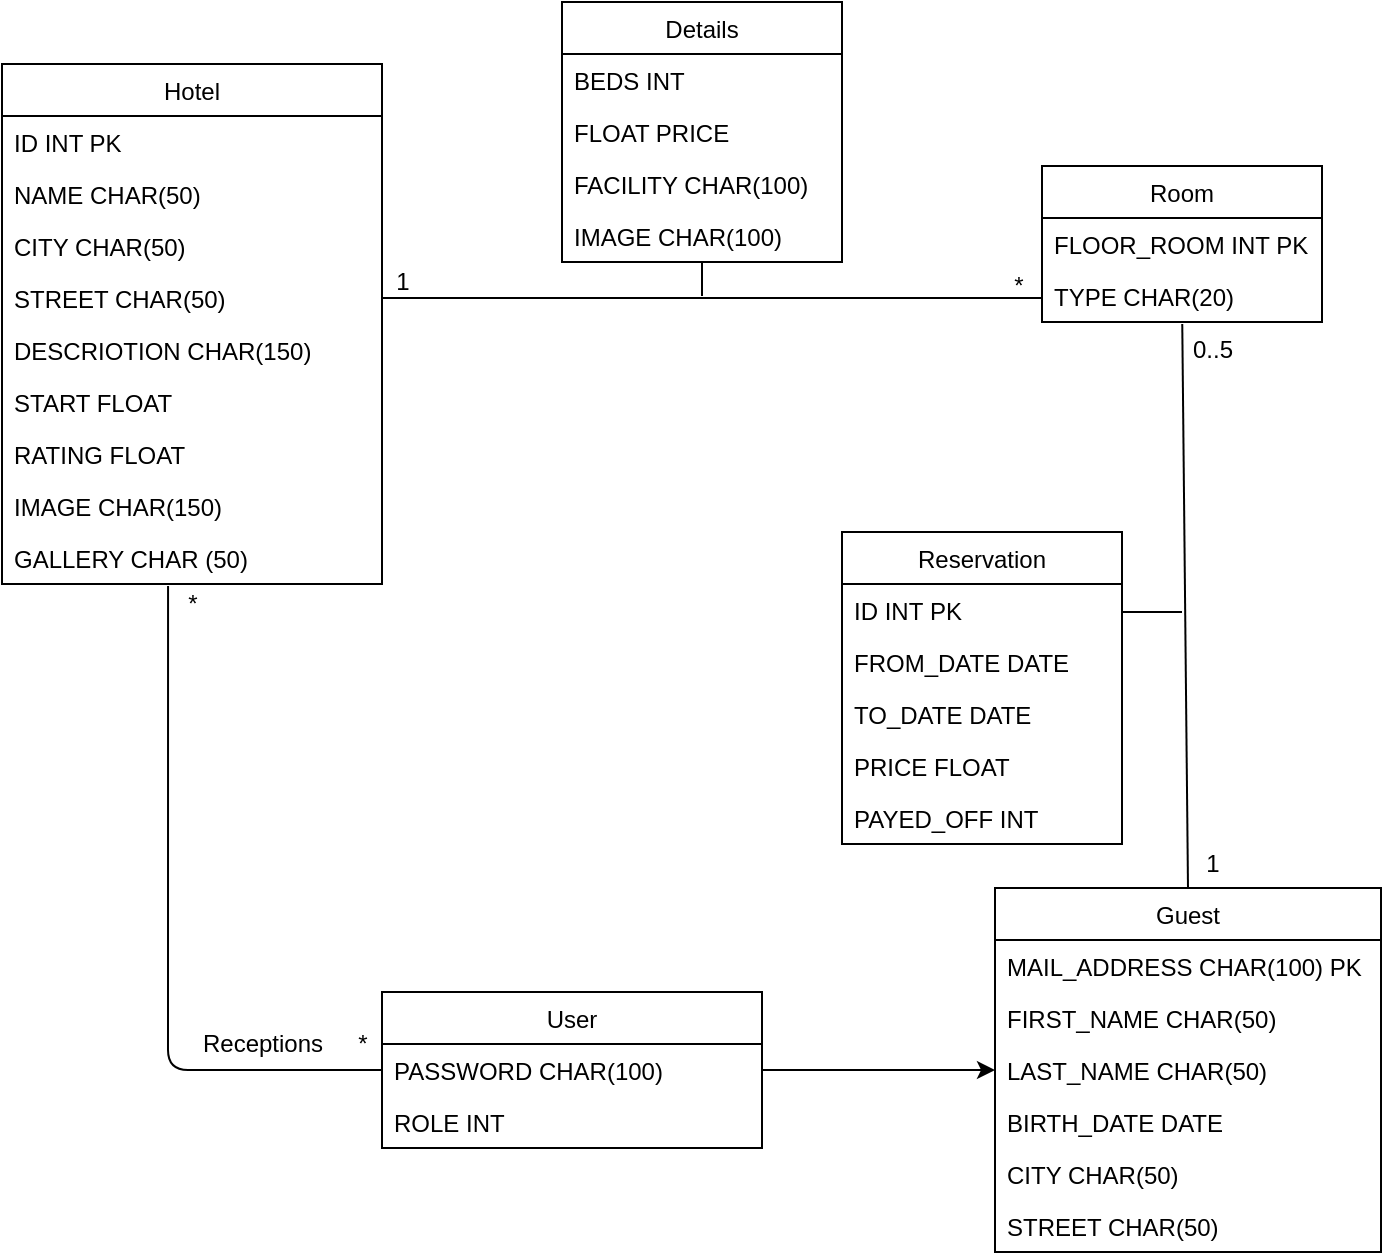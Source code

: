 <mxfile version="13.9.5" type="device"><diagram id="maS163tH-vl-qP8w1FBv" name="Page-1"><mxGraphModel dx="932" dy="711" grid="1" gridSize="10" guides="1" tooltips="1" connect="1" arrows="1" fold="1" page="1" pageScale="1" pageWidth="1169" pageHeight="827" math="0" shadow="0"><root><mxCell id="0"/><mxCell id="1" parent="0"/><mxCell id="X2b1yoW7TA3mdnUqVjxy-8" value="Hotel" style="swimlane;fontStyle=0;childLayout=stackLayout;horizontal=1;startSize=26;fillColor=none;horizontalStack=0;resizeParent=1;resizeParentMax=0;resizeLast=0;collapsible=1;marginBottom=0;" parent="1" vertex="1"><mxGeometry x="200" y="86" width="190" height="260" as="geometry"><mxRectangle x="200" y="90" width="60" height="26" as="alternateBounds"/></mxGeometry></mxCell><mxCell id="X2b1yoW7TA3mdnUqVjxy-9" value="ID INT PK" style="text;strokeColor=none;fillColor=none;align=left;verticalAlign=top;spacingLeft=4;spacingRight=4;overflow=hidden;rotatable=0;points=[[0,0.5],[1,0.5]];portConstraint=eastwest;" parent="X2b1yoW7TA3mdnUqVjxy-8" vertex="1"><mxGeometry y="26" width="190" height="26" as="geometry"/></mxCell><mxCell id="X2b1yoW7TA3mdnUqVjxy-10" value="NAME CHAR(50)" style="text;strokeColor=none;fillColor=none;align=left;verticalAlign=top;spacingLeft=4;spacingRight=4;overflow=hidden;rotatable=0;points=[[0,0.5],[1,0.5]];portConstraint=eastwest;" parent="X2b1yoW7TA3mdnUqVjxy-8" vertex="1"><mxGeometry y="52" width="190" height="26" as="geometry"/></mxCell><mxCell id="X2b1yoW7TA3mdnUqVjxy-11" value="CITY CHAR(50)" style="text;strokeColor=none;fillColor=none;align=left;verticalAlign=top;spacingLeft=4;spacingRight=4;overflow=hidden;rotatable=0;points=[[0,0.5],[1,0.5]];portConstraint=eastwest;" parent="X2b1yoW7TA3mdnUqVjxy-8" vertex="1"><mxGeometry y="78" width="190" height="26" as="geometry"/></mxCell><mxCell id="X2b1yoW7TA3mdnUqVjxy-12" value="STREET CHAR(50)" style="text;strokeColor=none;fillColor=none;align=left;verticalAlign=top;spacingLeft=4;spacingRight=4;overflow=hidden;rotatable=0;points=[[0,0.5],[1,0.5]];portConstraint=eastwest;" parent="X2b1yoW7TA3mdnUqVjxy-8" vertex="1"><mxGeometry y="104" width="190" height="26" as="geometry"/></mxCell><mxCell id="X2b1yoW7TA3mdnUqVjxy-14" value="DESCRIOTION CHAR(150)" style="text;strokeColor=none;fillColor=none;align=left;verticalAlign=top;spacingLeft=4;spacingRight=4;overflow=hidden;rotatable=0;points=[[0,0.5],[1,0.5]];portConstraint=eastwest;" parent="X2b1yoW7TA3mdnUqVjxy-8" vertex="1"><mxGeometry y="130" width="190" height="26" as="geometry"/></mxCell><mxCell id="X2b1yoW7TA3mdnUqVjxy-15" value="START FLOAT" style="text;strokeColor=none;fillColor=none;align=left;verticalAlign=top;spacingLeft=4;spacingRight=4;overflow=hidden;rotatable=0;points=[[0,0.5],[1,0.5]];portConstraint=eastwest;" parent="X2b1yoW7TA3mdnUqVjxy-8" vertex="1"><mxGeometry y="156" width="190" height="26" as="geometry"/></mxCell><mxCell id="X2b1yoW7TA3mdnUqVjxy-16" value="RATING FLOAT" style="text;strokeColor=none;fillColor=none;align=left;verticalAlign=top;spacingLeft=4;spacingRight=4;overflow=hidden;rotatable=0;points=[[0,0.5],[1,0.5]];portConstraint=eastwest;" parent="X2b1yoW7TA3mdnUqVjxy-8" vertex="1"><mxGeometry y="182" width="190" height="26" as="geometry"/></mxCell><mxCell id="XEgJtL0DZB2ohANfX6Je-1" value="IMAGE CHAR(150)&#10;" style="text;strokeColor=none;fillColor=none;align=left;verticalAlign=top;spacingLeft=4;spacingRight=4;overflow=hidden;rotatable=0;points=[[0,0.5],[1,0.5]];portConstraint=eastwest;" vertex="1" parent="X2b1yoW7TA3mdnUqVjxy-8"><mxGeometry y="208" width="190" height="26" as="geometry"/></mxCell><mxCell id="XEgJtL0DZB2ohANfX6Je-2" value="GALLERY CHAR (50)" style="text;strokeColor=none;fillColor=none;align=left;verticalAlign=top;spacingLeft=4;spacingRight=4;overflow=hidden;rotatable=0;points=[[0,0.5],[1,0.5]];portConstraint=eastwest;" vertex="1" parent="X2b1yoW7TA3mdnUqVjxy-8"><mxGeometry y="234" width="190" height="26" as="geometry"/></mxCell><mxCell id="X2b1yoW7TA3mdnUqVjxy-44" value="" style="endArrow=none;html=1;entryX=0;entryY=0.5;entryDx=0;entryDy=0;exitX=1;exitY=0.5;exitDx=0;exitDy=0;" parent="1" source="X2b1yoW7TA3mdnUqVjxy-12" edge="1"><mxGeometry width="50" height="50" relative="1" as="geometry"><mxPoint x="440" y="240" as="sourcePoint"/><mxPoint x="720" y="203" as="targetPoint"/></mxGeometry></mxCell><mxCell id="yxmCePCaEjVPO9aXC7Sq-5" value="Room" style="swimlane;fontStyle=0;childLayout=stackLayout;horizontal=1;startSize=26;fillColor=none;horizontalStack=0;resizeParent=1;resizeParentMax=0;resizeLast=0;collapsible=1;marginBottom=0;" parent="1" vertex="1"><mxGeometry x="720" y="137" width="140" height="78" as="geometry"/></mxCell><mxCell id="yxmCePCaEjVPO9aXC7Sq-6" value="FLOOR_ROOM INT PK" style="text;strokeColor=none;fillColor=none;align=left;verticalAlign=top;spacingLeft=4;spacingRight=4;overflow=hidden;rotatable=0;points=[[0,0.5],[1,0.5]];portConstraint=eastwest;" parent="yxmCePCaEjVPO9aXC7Sq-5" vertex="1"><mxGeometry y="26" width="140" height="26" as="geometry"/></mxCell><mxCell id="yxmCePCaEjVPO9aXC7Sq-7" value="TYPE CHAR(20)" style="text;strokeColor=none;fillColor=none;align=left;verticalAlign=top;spacingLeft=4;spacingRight=4;overflow=hidden;rotatable=0;points=[[0,0.5],[1,0.5]];portConstraint=eastwest;" parent="yxmCePCaEjVPO9aXC7Sq-5" vertex="1"><mxGeometry y="52" width="140" height="26" as="geometry"/></mxCell><mxCell id="X2b1yoW7TA3mdnUqVjxy-46" value="1" style="text;html=1;align=center;verticalAlign=middle;resizable=0;points=[];autosize=1;" parent="1" vertex="1"><mxGeometry x="390" y="185" width="20" height="20" as="geometry"/></mxCell><mxCell id="X2b1yoW7TA3mdnUqVjxy-47" value="*" style="text;html=1;align=center;verticalAlign=middle;resizable=0;points=[];autosize=1;" parent="1" vertex="1"><mxGeometry x="698" y="187" width="20" height="20" as="geometry"/></mxCell><mxCell id="X2b1yoW7TA3mdnUqVjxy-35" value="User" style="swimlane;fontStyle=0;childLayout=stackLayout;horizontal=1;startSize=26;fillColor=none;horizontalStack=0;resizeParent=1;resizeParentMax=0;resizeLast=0;collapsible=1;marginBottom=0;" parent="1" vertex="1"><mxGeometry x="390" y="550" width="190" height="78" as="geometry"/></mxCell><mxCell id="X2b1yoW7TA3mdnUqVjxy-37" value="PASSWORD CHAR(100)" style="text;strokeColor=none;fillColor=none;align=left;verticalAlign=top;spacingLeft=4;spacingRight=4;overflow=hidden;rotatable=0;points=[[0,0.5],[1,0.5]];portConstraint=eastwest;" parent="X2b1yoW7TA3mdnUqVjxy-35" vertex="1"><mxGeometry y="26" width="190" height="26" as="geometry"/></mxCell><mxCell id="X2b1yoW7TA3mdnUqVjxy-43" value="ROLE INT" style="text;strokeColor=none;fillColor=none;align=left;verticalAlign=top;spacingLeft=4;spacingRight=4;overflow=hidden;rotatable=0;points=[[0,0.5],[1,0.5]];portConstraint=eastwest;" parent="X2b1yoW7TA3mdnUqVjxy-35" vertex="1"><mxGeometry y="52" width="190" height="26" as="geometry"/></mxCell><mxCell id="X2b1yoW7TA3mdnUqVjxy-48" value="" style="endArrow=none;html=1;exitX=0.5;exitY=0;exitDx=0;exitDy=0;" parent="1" source="89xl9yEO4fmwS0LhBZ0i-8" edge="1"><mxGeometry width="50" height="50" relative="1" as="geometry"><mxPoint x="610" y="580" as="sourcePoint"/><mxPoint x="790.132" y="216" as="targetPoint"/></mxGeometry></mxCell><mxCell id="X2b1yoW7TA3mdnUqVjxy-50" value="" style="endArrow=none;html=1;" parent="1" edge="1"><mxGeometry width="50" height="50" relative="1" as="geometry"><mxPoint x="760" y="360" as="sourcePoint"/><mxPoint x="790" y="360" as="targetPoint"/></mxGeometry></mxCell><mxCell id="X2b1yoW7TA3mdnUqVjxy-26" value="Reservation" style="swimlane;fontStyle=0;childLayout=stackLayout;horizontal=1;startSize=26;fillColor=none;horizontalStack=0;resizeParent=1;resizeParentMax=0;resizeLast=0;collapsible=1;marginBottom=0;" parent="1" vertex="1"><mxGeometry x="620" y="320" width="140" height="156" as="geometry"/></mxCell><mxCell id="fwZ4SOxJgn5n5gzkUMwS-15" value="ID INT PK" style="text;strokeColor=none;fillColor=none;align=left;verticalAlign=top;spacingLeft=4;spacingRight=4;overflow=hidden;rotatable=0;points=[[0,0.5],[1,0.5]];portConstraint=eastwest;" parent="X2b1yoW7TA3mdnUqVjxy-26" vertex="1"><mxGeometry y="26" width="140" height="26" as="geometry"/></mxCell><mxCell id="X2b1yoW7TA3mdnUqVjxy-27" value="FROM_DATE DATE" style="text;strokeColor=none;fillColor=none;align=left;verticalAlign=top;spacingLeft=4;spacingRight=4;overflow=hidden;rotatable=0;points=[[0,0.5],[1,0.5]];portConstraint=eastwest;" parent="X2b1yoW7TA3mdnUqVjxy-26" vertex="1"><mxGeometry y="52" width="140" height="26" as="geometry"/></mxCell><mxCell id="X2b1yoW7TA3mdnUqVjxy-28" value="TO_DATE DATE" style="text;strokeColor=none;fillColor=none;align=left;verticalAlign=top;spacingLeft=4;spacingRight=4;overflow=hidden;rotatable=0;points=[[0,0.5],[1,0.5]];portConstraint=eastwest;" parent="X2b1yoW7TA3mdnUqVjxy-26" vertex="1"><mxGeometry y="78" width="140" height="26" as="geometry"/></mxCell><mxCell id="XEgJtL0DZB2ohANfX6Je-5" value="PRICE FLOAT" style="text;strokeColor=none;fillColor=none;align=left;verticalAlign=top;spacingLeft=4;spacingRight=4;overflow=hidden;rotatable=0;points=[[0,0.5],[1,0.5]];portConstraint=eastwest;" vertex="1" parent="X2b1yoW7TA3mdnUqVjxy-26"><mxGeometry y="104" width="140" height="26" as="geometry"/></mxCell><mxCell id="XEgJtL0DZB2ohANfX6Je-3" value="PAYED_OFF INT" style="text;strokeColor=none;fillColor=none;align=left;verticalAlign=top;spacingLeft=4;spacingRight=4;overflow=hidden;rotatable=0;points=[[0,0.5],[1,0.5]];portConstraint=eastwest;" vertex="1" parent="X2b1yoW7TA3mdnUqVjxy-26"><mxGeometry y="130" width="140" height="26" as="geometry"/></mxCell><mxCell id="X2b1yoW7TA3mdnUqVjxy-52" value="0..5" style="text;html=1;align=center;verticalAlign=middle;resizable=0;points=[];autosize=1;" parent="1" vertex="1"><mxGeometry x="785" y="219" width="40" height="20" as="geometry"/></mxCell><mxCell id="X2b1yoW7TA3mdnUqVjxy-53" value="1" style="text;html=1;align=center;verticalAlign=middle;resizable=0;points=[];autosize=1;" parent="1" vertex="1"><mxGeometry x="795" y="476" width="20" height="20" as="geometry"/></mxCell><mxCell id="X2b1yoW7TA3mdnUqVjxy-54" value="" style="endArrow=none;html=1;entryX=0;entryY=0.5;entryDx=0;entryDy=0;exitX=0.437;exitY=1.038;exitDx=0;exitDy=0;exitPerimeter=0;" parent="1" source="XEgJtL0DZB2ohANfX6Je-2" target="X2b1yoW7TA3mdnUqVjxy-37" edge="1"><mxGeometry width="50" height="50" relative="1" as="geometry"><mxPoint x="260" y="410" as="sourcePoint"/><mxPoint x="390.0" y="561" as="targetPoint"/><Array as="points"><mxPoint x="283" y="589"/></Array></mxGeometry></mxCell><mxCell id="X2b1yoW7TA3mdnUqVjxy-55" value="*" style="text;html=1;align=center;verticalAlign=middle;resizable=0;points=[];autosize=1;" parent="1" vertex="1"><mxGeometry x="285" y="346" width="20" height="20" as="geometry"/></mxCell><mxCell id="X2b1yoW7TA3mdnUqVjxy-56" value="*" style="text;html=1;align=center;verticalAlign=middle;resizable=0;points=[];autosize=1;" parent="1" vertex="1"><mxGeometry x="370" y="566" width="20" height="20" as="geometry"/></mxCell><mxCell id="X2b1yoW7TA3mdnUqVjxy-61" value="Receptions" style="text;html=1;align=center;verticalAlign=middle;resizable=0;points=[];autosize=1;" parent="1" vertex="1"><mxGeometry x="290" y="566" width="80" height="20" as="geometry"/></mxCell><mxCell id="89xl9yEO4fmwS0LhBZ0i-8" value="Guest" style="swimlane;fontStyle=0;childLayout=stackLayout;horizontal=1;startSize=26;fillColor=none;horizontalStack=0;resizeParent=1;resizeParentMax=0;resizeLast=0;collapsible=1;marginBottom=0;" parent="1" vertex="1"><mxGeometry x="696.5" y="498" width="193" height="182" as="geometry"/></mxCell><mxCell id="89xl9yEO4fmwS0LhBZ0i-9" value="MAIL_ADDRESS CHAR(100) PK" style="text;strokeColor=none;fillColor=none;align=left;verticalAlign=top;spacingLeft=4;spacingRight=4;overflow=hidden;rotatable=0;points=[[0,0.5],[1,0.5]];portConstraint=eastwest;" parent="89xl9yEO4fmwS0LhBZ0i-8" vertex="1"><mxGeometry y="26" width="193" height="26" as="geometry"/></mxCell><mxCell id="89xl9yEO4fmwS0LhBZ0i-10" value="FIRST_NAME CHAR(50)" style="text;strokeColor=none;fillColor=none;align=left;verticalAlign=top;spacingLeft=4;spacingRight=4;overflow=hidden;rotatable=0;points=[[0,0.5],[1,0.5]];portConstraint=eastwest;" parent="89xl9yEO4fmwS0LhBZ0i-8" vertex="1"><mxGeometry y="52" width="193" height="26" as="geometry"/></mxCell><mxCell id="89xl9yEO4fmwS0LhBZ0i-13" value="LAST_NAME CHAR(50)" style="text;strokeColor=none;fillColor=none;align=left;verticalAlign=top;spacingLeft=4;spacingRight=4;overflow=hidden;rotatable=0;points=[[0,0.5],[1,0.5]];portConstraint=eastwest;" parent="89xl9yEO4fmwS0LhBZ0i-8" vertex="1"><mxGeometry y="78" width="193" height="26" as="geometry"/></mxCell><mxCell id="89xl9yEO4fmwS0LhBZ0i-14" value="BIRTH_DATE DATE" style="text;strokeColor=none;fillColor=none;align=left;verticalAlign=top;spacingLeft=4;spacingRight=4;overflow=hidden;rotatable=0;points=[[0,0.5],[1,0.5]];portConstraint=eastwest;" parent="89xl9yEO4fmwS0LhBZ0i-8" vertex="1"><mxGeometry y="104" width="193" height="26" as="geometry"/></mxCell><mxCell id="89xl9yEO4fmwS0LhBZ0i-15" value="CITY CHAR(50)" style="text;strokeColor=none;fillColor=none;align=left;verticalAlign=top;spacingLeft=4;spacingRight=4;overflow=hidden;rotatable=0;points=[[0,0.5],[1,0.5]];portConstraint=eastwest;" parent="89xl9yEO4fmwS0LhBZ0i-8" vertex="1"><mxGeometry y="130" width="193" height="26" as="geometry"/></mxCell><mxCell id="89xl9yEO4fmwS0LhBZ0i-16" value="STREET CHAR(50)" style="text;strokeColor=none;fillColor=none;align=left;verticalAlign=top;spacingLeft=4;spacingRight=4;overflow=hidden;rotatable=0;points=[[0,0.5],[1,0.5]];portConstraint=eastwest;" parent="89xl9yEO4fmwS0LhBZ0i-8" vertex="1"><mxGeometry y="156" width="193" height="26" as="geometry"/></mxCell><mxCell id="89xl9yEO4fmwS0LhBZ0i-18" value="" style="endArrow=classic;html=1;exitX=1;exitY=0.5;exitDx=0;exitDy=0;entryX=0;entryY=0.5;entryDx=0;entryDy=0;" parent="1" source="X2b1yoW7TA3mdnUqVjxy-37" target="89xl9yEO4fmwS0LhBZ0i-13" edge="1"><mxGeometry width="50" height="50" relative="1" as="geometry"><mxPoint x="640" y="430" as="sourcePoint"/><mxPoint x="690" y="380" as="targetPoint"/></mxGeometry></mxCell><mxCell id="fwZ4SOxJgn5n5gzkUMwS-1" value="Details" style="swimlane;fontStyle=0;childLayout=stackLayout;horizontal=1;startSize=26;fillColor=none;horizontalStack=0;resizeParent=1;resizeParentMax=0;resizeLast=0;collapsible=1;marginBottom=0;" parent="1" vertex="1"><mxGeometry x="480" y="55" width="140" height="130" as="geometry"/></mxCell><mxCell id="fwZ4SOxJgn5n5gzkUMwS-2" value="BEDS INT" style="text;strokeColor=none;fillColor=none;align=left;verticalAlign=top;spacingLeft=4;spacingRight=4;overflow=hidden;rotatable=0;points=[[0,0.5],[1,0.5]];portConstraint=eastwest;" parent="fwZ4SOxJgn5n5gzkUMwS-1" vertex="1"><mxGeometry y="26" width="140" height="26" as="geometry"/></mxCell><mxCell id="fwZ4SOxJgn5n5gzkUMwS-3" value="FLOAT PRICE" style="text;strokeColor=none;fillColor=none;align=left;verticalAlign=top;spacingLeft=4;spacingRight=4;overflow=hidden;rotatable=0;points=[[0,0.5],[1,0.5]];portConstraint=eastwest;" parent="fwZ4SOxJgn5n5gzkUMwS-1" vertex="1"><mxGeometry y="52" width="140" height="26" as="geometry"/></mxCell><mxCell id="fwZ4SOxJgn5n5gzkUMwS-9" value="FACILITY CHAR(100)" style="text;strokeColor=none;fillColor=none;align=left;verticalAlign=top;spacingLeft=4;spacingRight=4;overflow=hidden;rotatable=0;points=[[0,0.5],[1,0.5]];portConstraint=eastwest;" parent="fwZ4SOxJgn5n5gzkUMwS-1" vertex="1"><mxGeometry y="78" width="140" height="26" as="geometry"/></mxCell><mxCell id="fwZ4SOxJgn5n5gzkUMwS-5" value="IMAGE CHAR(100)" style="text;strokeColor=none;fillColor=none;align=left;verticalAlign=top;spacingLeft=4;spacingRight=4;overflow=hidden;rotatable=0;points=[[0,0.5],[1,0.5]];portConstraint=eastwest;" parent="fwZ4SOxJgn5n5gzkUMwS-1" vertex="1"><mxGeometry y="104" width="140" height="26" as="geometry"/></mxCell><mxCell id="fwZ4SOxJgn5n5gzkUMwS-10" value="" style="endArrow=none;html=1;entryX=0.5;entryY=1;entryDx=0;entryDy=0;entryPerimeter=0;" parent="1" target="fwZ4SOxJgn5n5gzkUMwS-5" edge="1"><mxGeometry width="50" height="50" relative="1" as="geometry"><mxPoint x="550" y="202" as="sourcePoint"/><mxPoint x="910" y="180" as="targetPoint"/></mxGeometry></mxCell></root></mxGraphModel></diagram></mxfile>
